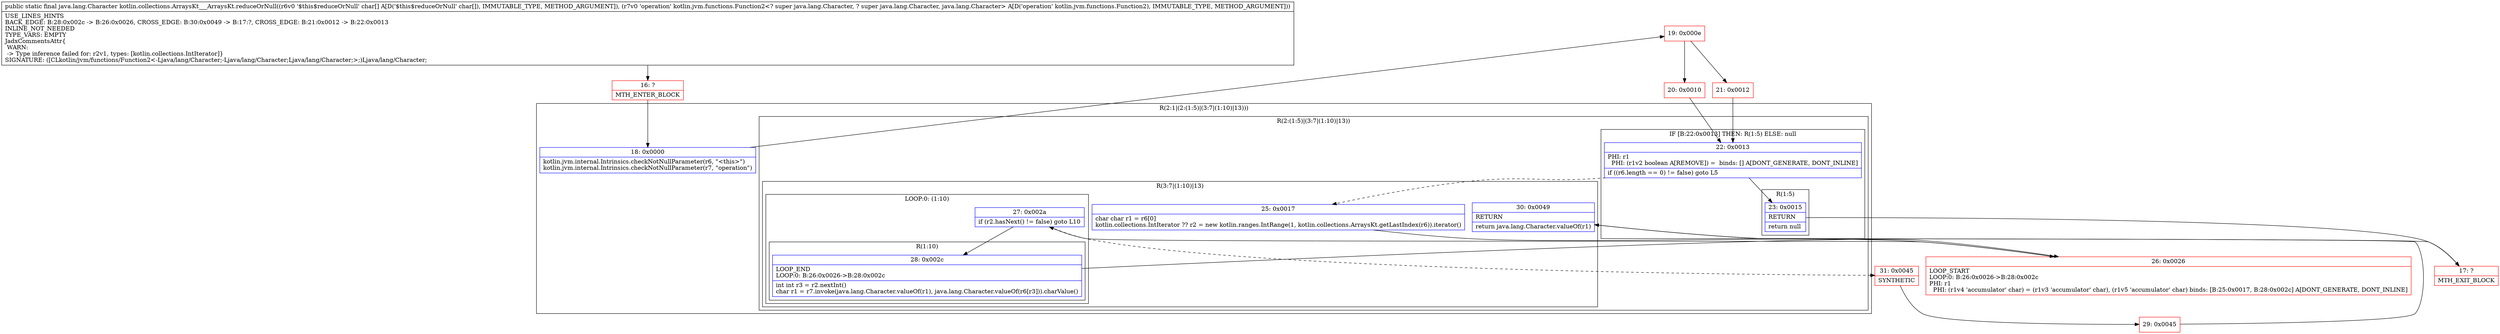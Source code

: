digraph "CFG forkotlin.collections.ArraysKt___ArraysKt.reduceOrNull([CLkotlin\/jvm\/functions\/Function2;)Ljava\/lang\/Character;" {
subgraph cluster_Region_2018141766 {
label = "R(2:1|(2:(1:5)|(3:7|(1:10)|13)))";
node [shape=record,color=blue];
Node_18 [shape=record,label="{18\:\ 0x0000|kotlin.jvm.internal.Intrinsics.checkNotNullParameter(r6, \"\<this\>\")\lkotlin.jvm.internal.Intrinsics.checkNotNullParameter(r7, \"operation\")\l}"];
subgraph cluster_Region_305074347 {
label = "R(2:(1:5)|(3:7|(1:10)|13))";
node [shape=record,color=blue];
subgraph cluster_IfRegion_1335438921 {
label = "IF [B:22:0x0013] THEN: R(1:5) ELSE: null";
node [shape=record,color=blue];
Node_22 [shape=record,label="{22\:\ 0x0013|PHI: r1 \l  PHI: (r1v2 boolean A[REMOVE]) =  binds: [] A[DONT_GENERATE, DONT_INLINE]\l|if ((r6.length == 0) != false) goto L5\l}"];
subgraph cluster_Region_178230497 {
label = "R(1:5)";
node [shape=record,color=blue];
Node_23 [shape=record,label="{23\:\ 0x0015|RETURN\l|return null\l}"];
}
}
subgraph cluster_Region_2073960474 {
label = "R(3:7|(1:10)|13)";
node [shape=record,color=blue];
Node_25 [shape=record,label="{25\:\ 0x0017|char char r1 = r6[0]\lkotlin.collections.IntIterator ?? r2 = new kotlin.ranges.IntRange(1, kotlin.collections.ArraysKt.getLastIndex(r6)).iterator()\l}"];
subgraph cluster_LoopRegion_479330064 {
label = "LOOP:0: (1:10)";
node [shape=record,color=blue];
Node_27 [shape=record,label="{27\:\ 0x002a|if (r2.hasNext() != false) goto L10\l}"];
subgraph cluster_Region_1596382241 {
label = "R(1:10)";
node [shape=record,color=blue];
Node_28 [shape=record,label="{28\:\ 0x002c|LOOP_END\lLOOP:0: B:26:0x0026\-\>B:28:0x002c\l|int int r3 = r2.nextInt()\lchar r1 = r7.invoke(java.lang.Character.valueOf(r1), java.lang.Character.valueOf(r6[r3])).charValue()\l}"];
}
}
Node_30 [shape=record,label="{30\:\ 0x0049|RETURN\l|return java.lang.Character.valueOf(r1)\l}"];
}
}
}
Node_16 [shape=record,color=red,label="{16\:\ ?|MTH_ENTER_BLOCK\l}"];
Node_19 [shape=record,color=red,label="{19\:\ 0x000e}"];
Node_20 [shape=record,color=red,label="{20\:\ 0x0010}"];
Node_17 [shape=record,color=red,label="{17\:\ ?|MTH_EXIT_BLOCK\l}"];
Node_26 [shape=record,color=red,label="{26\:\ 0x0026|LOOP_START\lLOOP:0: B:26:0x0026\-\>B:28:0x002c\lPHI: r1 \l  PHI: (r1v4 'accumulator' char) = (r1v3 'accumulator' char), (r1v5 'accumulator' char) binds: [B:25:0x0017, B:28:0x002c] A[DONT_GENERATE, DONT_INLINE]\l}"];
Node_31 [shape=record,color=red,label="{31\:\ 0x0045|SYNTHETIC\l}"];
Node_29 [shape=record,color=red,label="{29\:\ 0x0045}"];
Node_21 [shape=record,color=red,label="{21\:\ 0x0012}"];
MethodNode[shape=record,label="{public static final java.lang.Character kotlin.collections.ArraysKt___ArraysKt.reduceOrNull((r6v0 '$this$reduceOrNull' char[] A[D('$this$reduceOrNull' char[]), IMMUTABLE_TYPE, METHOD_ARGUMENT]), (r7v0 'operation' kotlin.jvm.functions.Function2\<? super java.lang.Character, ? super java.lang.Character, java.lang.Character\> A[D('operation' kotlin.jvm.functions.Function2), IMMUTABLE_TYPE, METHOD_ARGUMENT]))  | USE_LINES_HINTS\lBACK_EDGE: B:28:0x002c \-\> B:26:0x0026, CROSS_EDGE: B:30:0x0049 \-\> B:17:?, CROSS_EDGE: B:21:0x0012 \-\> B:22:0x0013\lINLINE_NOT_NEEDED\lTYPE_VARS: EMPTY\lJadxCommentsAttr\{\l WARN: \l \-\> Type inference failed for: r2v1, types: [kotlin.collections.IntIterator]\}\lSIGNATURE: ([CLkotlin\/jvm\/functions\/Function2\<\-Ljava\/lang\/Character;\-Ljava\/lang\/Character;Ljava\/lang\/Character;\>;)Ljava\/lang\/Character;\l}"];
MethodNode -> Node_16;Node_18 -> Node_19;
Node_22 -> Node_23;
Node_22 -> Node_25[style=dashed];
Node_23 -> Node_17;
Node_25 -> Node_26;
Node_27 -> Node_28;
Node_27 -> Node_31[style=dashed];
Node_28 -> Node_26;
Node_30 -> Node_17;
Node_16 -> Node_18;
Node_19 -> Node_20;
Node_19 -> Node_21;
Node_20 -> Node_22;
Node_26 -> Node_27;
Node_31 -> Node_29;
Node_29 -> Node_30;
Node_21 -> Node_22;
}

